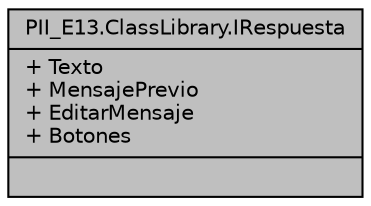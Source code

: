 digraph "PII_E13.ClassLibrary.IRespuesta"
{
 // INTERACTIVE_SVG=YES
 // LATEX_PDF_SIZE
  edge [fontname="Helvetica",fontsize="10",labelfontname="Helvetica",labelfontsize="10"];
  node [fontname="Helvetica",fontsize="10",shape=record];
  Node1 [label="{PII_E13.ClassLibrary.IRespuesta\n|+ Texto\l+ MensajePrevio\l+ EditarMensaje\l+ Botones\l|}",height=0.2,width=0.4,color="black", fillcolor="grey75", style="filled", fontcolor="black",tooltip="Interfaz que representa una respuesta a un mensaje. DOCUMENTAR PATRONES APLICADOS"];
}
